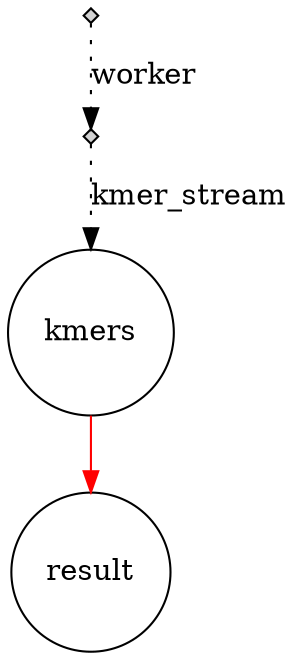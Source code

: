 digraph kmerMonotone {
size="8,5"
kmers [shape=circle];
result [shape=circle];
dummy0 [shape=diamond,style=filled,label="",height=.1,width=.1];
dummy1 [shape=diamond,style=filled,label="",height=.1,width=.1];
dummy0 -> dummy1 [style=dotted,label=worker];
dummy1 -> kmers [style=dotted,label=kmer_stream];
kmers -> result [color=red];
}
